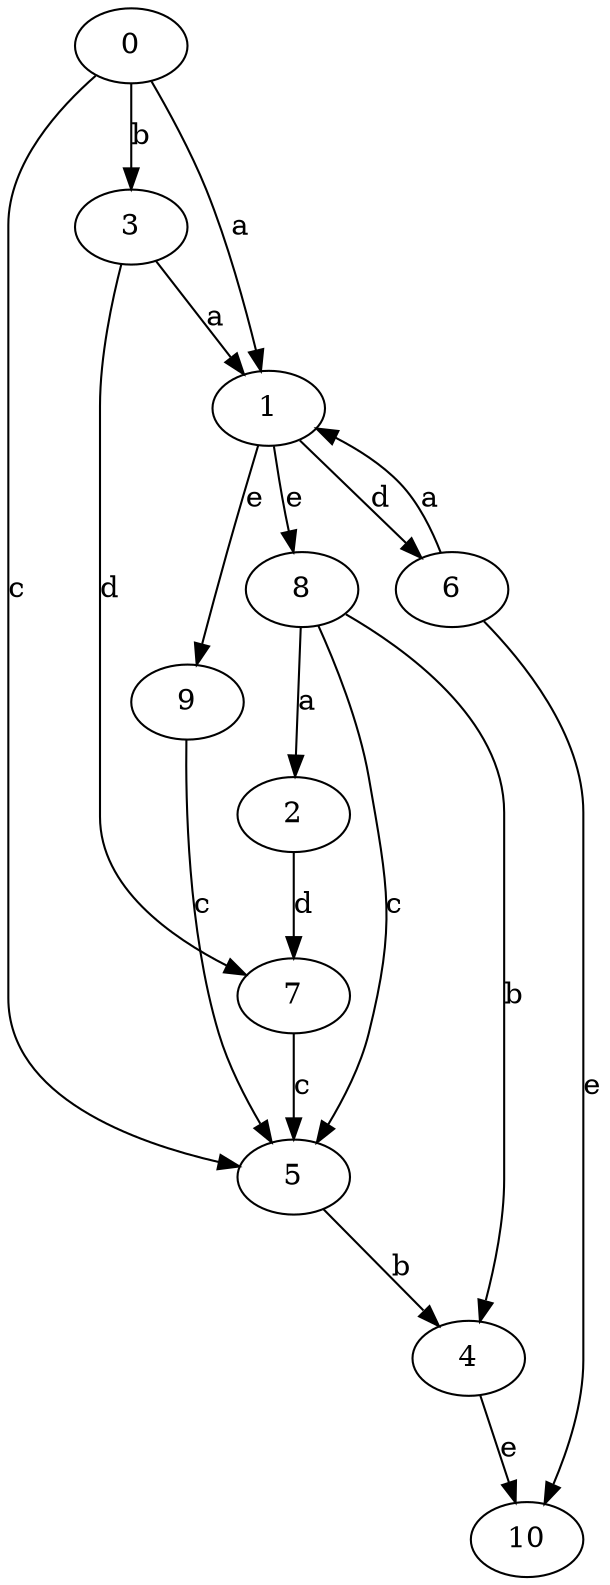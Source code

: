 strict digraph  {
1;
2;
3;
4;
5;
6;
7;
0;
8;
9;
10;
1 -> 6  [label=d];
1 -> 8  [label=e];
1 -> 9  [label=e];
2 -> 7  [label=d];
3 -> 1  [label=a];
3 -> 7  [label=d];
4 -> 10  [label=e];
5 -> 4  [label=b];
6 -> 1  [label=a];
6 -> 10  [label=e];
7 -> 5  [label=c];
0 -> 1  [label=a];
0 -> 3  [label=b];
0 -> 5  [label=c];
8 -> 2  [label=a];
8 -> 4  [label=b];
8 -> 5  [label=c];
9 -> 5  [label=c];
}
